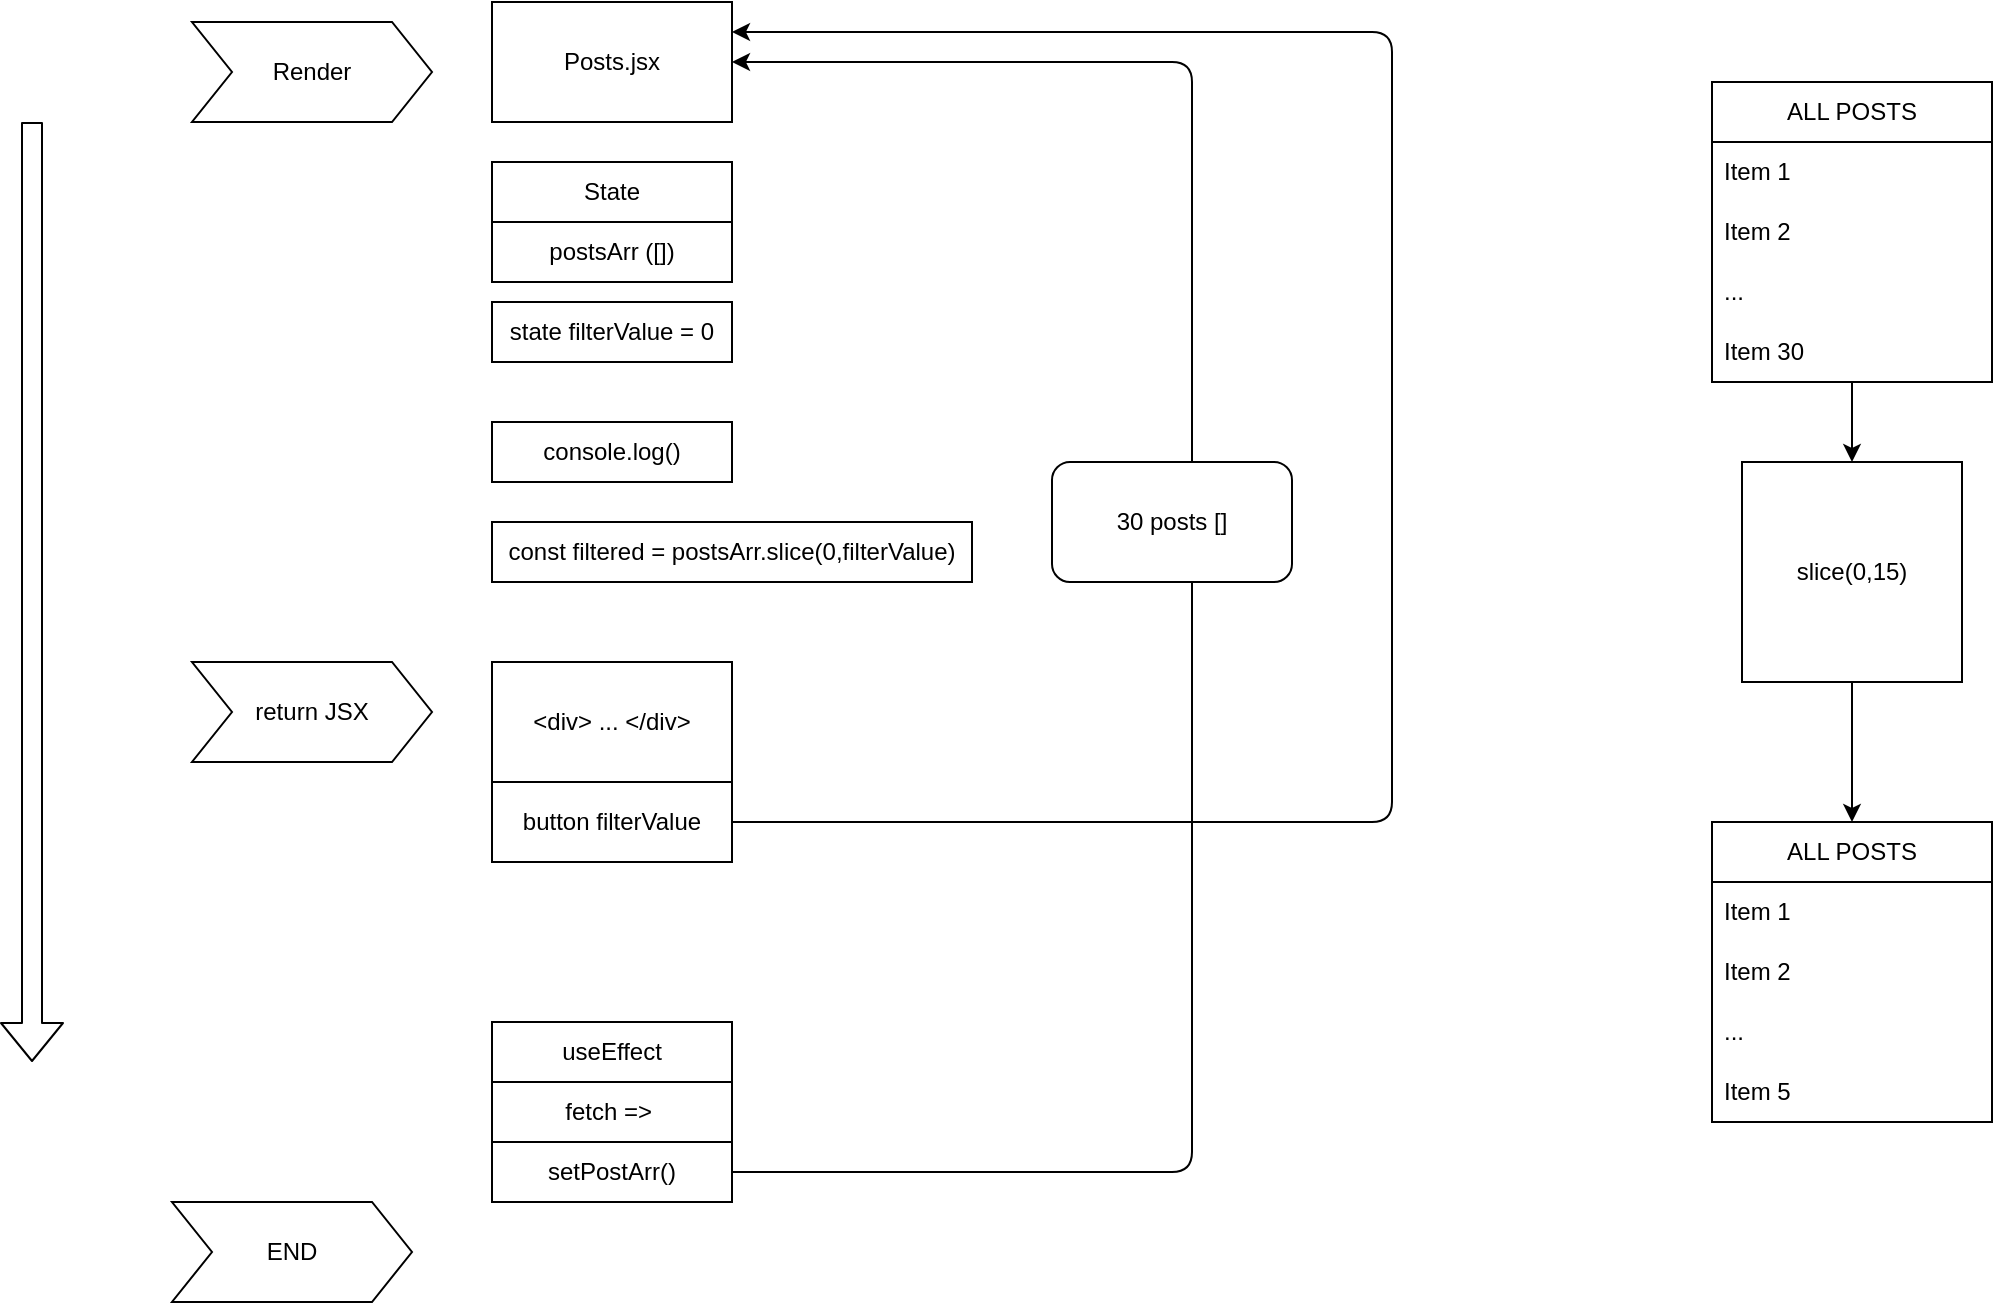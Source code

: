 <mxfile>
    <diagram id="z4OdqLOWDwVUAEZdHoRH" name="Page-1">
        <mxGraphModel dx="1045" dy="629" grid="1" gridSize="10" guides="1" tooltips="1" connect="1" arrows="1" fold="1" page="1" pageScale="1" pageWidth="850" pageHeight="1100" math="0" shadow="0">
            <root>
                <mxCell id="0"/>
                <mxCell id="1" parent="0"/>
                <mxCell id="2" value="Posts.jsx" style="rounded=0;whiteSpace=wrap;html=1;" vertex="1" parent="1">
                    <mxGeometry x="280" y="40" width="120" height="60" as="geometry"/>
                </mxCell>
                <mxCell id="13" style="edgeStyle=orthogonalEdgeStyle;html=1;entryX=1;entryY=0.5;entryDx=0;entryDy=0;exitX=1;exitY=0.5;exitDx=0;exitDy=0;" edge="1" parent="1" source="14" target="2">
                    <mxGeometry relative="1" as="geometry">
                        <Array as="points">
                            <mxPoint x="630" y="625"/>
                            <mxPoint x="630" y="70"/>
                        </Array>
                    </mxGeometry>
                </mxCell>
                <mxCell id="3" value="fetch =&amp;gt;&amp;nbsp;" style="rounded=0;whiteSpace=wrap;html=1;" vertex="1" parent="1">
                    <mxGeometry x="280" y="580" width="120" height="30" as="geometry"/>
                </mxCell>
                <mxCell id="4" value="postsArr ([])" style="rounded=0;whiteSpace=wrap;html=1;" vertex="1" parent="1">
                    <mxGeometry x="280" y="150" width="120" height="30" as="geometry"/>
                </mxCell>
                <mxCell id="6" value="Render" style="shape=step;perimeter=stepPerimeter;whiteSpace=wrap;html=1;fixedSize=1;" vertex="1" parent="1">
                    <mxGeometry x="130" y="50" width="120" height="50" as="geometry"/>
                </mxCell>
                <mxCell id="7" value="State" style="rounded=0;whiteSpace=wrap;html=1;" vertex="1" parent="1">
                    <mxGeometry x="280" y="120" width="120" height="30" as="geometry"/>
                </mxCell>
                <mxCell id="8" value="return JSX" style="shape=step;perimeter=stepPerimeter;whiteSpace=wrap;html=1;fixedSize=1;" vertex="1" parent="1">
                    <mxGeometry x="130" y="370" width="120" height="50" as="geometry"/>
                </mxCell>
                <mxCell id="9" value="&amp;lt;div&amp;gt; ... &amp;lt;/div&amp;gt;" style="rounded=0;whiteSpace=wrap;html=1;" vertex="1" parent="1">
                    <mxGeometry x="280" y="370" width="120" height="60" as="geometry"/>
                </mxCell>
                <mxCell id="10" value="END" style="shape=step;perimeter=stepPerimeter;whiteSpace=wrap;html=1;fixedSize=1;" vertex="1" parent="1">
                    <mxGeometry x="120" y="640" width="120" height="50" as="geometry"/>
                </mxCell>
                <mxCell id="12" value="useEffect" style="rounded=0;whiteSpace=wrap;html=1;" vertex="1" parent="1">
                    <mxGeometry x="280" y="550" width="120" height="30" as="geometry"/>
                </mxCell>
                <mxCell id="14" value="setPostArr()" style="rounded=0;whiteSpace=wrap;html=1;" vertex="1" parent="1">
                    <mxGeometry x="280" y="610" width="120" height="30" as="geometry"/>
                </mxCell>
                <mxCell id="15" value="" style="shape=flexArrow;endArrow=classic;html=1;" edge="1" parent="1">
                    <mxGeometry width="50" height="50" relative="1" as="geometry">
                        <mxPoint x="50" y="100" as="sourcePoint"/>
                        <mxPoint x="50" y="570" as="targetPoint"/>
                    </mxGeometry>
                </mxCell>
                <mxCell id="16" value="30 posts []" style="rounded=1;whiteSpace=wrap;html=1;" vertex="1" parent="1">
                    <mxGeometry x="560" y="270" width="120" height="60" as="geometry"/>
                </mxCell>
                <mxCell id="18" value="console.log()" style="rounded=0;whiteSpace=wrap;html=1;" vertex="1" parent="1">
                    <mxGeometry x="280" y="250" width="120" height="30" as="geometry"/>
                </mxCell>
                <mxCell id="30" style="edgeStyle=orthogonalEdgeStyle;html=1;entryX=0.5;entryY=0;entryDx=0;entryDy=0;" edge="1" parent="1" source="19" target="29">
                    <mxGeometry relative="1" as="geometry"/>
                </mxCell>
                <mxCell id="19" value="ALL POSTS" style="swimlane;fontStyle=0;childLayout=stackLayout;horizontal=1;startSize=30;horizontalStack=0;resizeParent=1;resizeParentMax=0;resizeLast=0;collapsible=1;marginBottom=0;whiteSpace=wrap;html=1;" vertex="1" parent="1">
                    <mxGeometry x="890" y="80" width="140" height="150" as="geometry"/>
                </mxCell>
                <mxCell id="20" value="Item 1" style="text;strokeColor=none;fillColor=none;align=left;verticalAlign=middle;spacingLeft=4;spacingRight=4;overflow=hidden;points=[[0,0.5],[1,0.5]];portConstraint=eastwest;rotatable=0;whiteSpace=wrap;html=1;" vertex="1" parent="19">
                    <mxGeometry y="30" width="140" height="30" as="geometry"/>
                </mxCell>
                <mxCell id="21" value="Item 2" style="text;strokeColor=none;fillColor=none;align=left;verticalAlign=middle;spacingLeft=4;spacingRight=4;overflow=hidden;points=[[0,0.5],[1,0.5]];portConstraint=eastwest;rotatable=0;whiteSpace=wrap;html=1;" vertex="1" parent="19">
                    <mxGeometry y="60" width="140" height="30" as="geometry"/>
                </mxCell>
                <mxCell id="23" value="..." style="text;strokeColor=none;fillColor=none;align=left;verticalAlign=middle;spacingLeft=4;spacingRight=4;overflow=hidden;points=[[0,0.5],[1,0.5]];portConstraint=eastwest;rotatable=0;whiteSpace=wrap;html=1;" vertex="1" parent="19">
                    <mxGeometry y="90" width="140" height="30" as="geometry"/>
                </mxCell>
                <mxCell id="22" value="Item 30" style="text;strokeColor=none;fillColor=none;align=left;verticalAlign=middle;spacingLeft=4;spacingRight=4;overflow=hidden;points=[[0,0.5],[1,0.5]];portConstraint=eastwest;rotatable=0;whiteSpace=wrap;html=1;" vertex="1" parent="19">
                    <mxGeometry y="120" width="140" height="30" as="geometry"/>
                </mxCell>
                <mxCell id="24" value="ALL POSTS" style="swimlane;fontStyle=0;childLayout=stackLayout;horizontal=1;startSize=30;horizontalStack=0;resizeParent=1;resizeParentMax=0;resizeLast=0;collapsible=1;marginBottom=0;whiteSpace=wrap;html=1;" vertex="1" parent="1">
                    <mxGeometry x="890" y="450" width="140" height="150" as="geometry"/>
                </mxCell>
                <mxCell id="25" value="Item 1" style="text;strokeColor=none;fillColor=none;align=left;verticalAlign=middle;spacingLeft=4;spacingRight=4;overflow=hidden;points=[[0,0.5],[1,0.5]];portConstraint=eastwest;rotatable=0;whiteSpace=wrap;html=1;" vertex="1" parent="24">
                    <mxGeometry y="30" width="140" height="30" as="geometry"/>
                </mxCell>
                <mxCell id="26" value="Item 2" style="text;strokeColor=none;fillColor=none;align=left;verticalAlign=middle;spacingLeft=4;spacingRight=4;overflow=hidden;points=[[0,0.5],[1,0.5]];portConstraint=eastwest;rotatable=0;whiteSpace=wrap;html=1;" vertex="1" parent="24">
                    <mxGeometry y="60" width="140" height="30" as="geometry"/>
                </mxCell>
                <mxCell id="27" value="..." style="text;strokeColor=none;fillColor=none;align=left;verticalAlign=middle;spacingLeft=4;spacingRight=4;overflow=hidden;points=[[0,0.5],[1,0.5]];portConstraint=eastwest;rotatable=0;whiteSpace=wrap;html=1;" vertex="1" parent="24">
                    <mxGeometry y="90" width="140" height="30" as="geometry"/>
                </mxCell>
                <mxCell id="28" value="Item 5" style="text;strokeColor=none;fillColor=none;align=left;verticalAlign=middle;spacingLeft=4;spacingRight=4;overflow=hidden;points=[[0,0.5],[1,0.5]];portConstraint=eastwest;rotatable=0;whiteSpace=wrap;html=1;" vertex="1" parent="24">
                    <mxGeometry y="120" width="140" height="30" as="geometry"/>
                </mxCell>
                <mxCell id="31" style="edgeStyle=orthogonalEdgeStyle;html=1;entryX=0.5;entryY=0;entryDx=0;entryDy=0;" edge="1" parent="1" source="29" target="24">
                    <mxGeometry relative="1" as="geometry"/>
                </mxCell>
                <mxCell id="29" value="slice(0,15)" style="whiteSpace=wrap;html=1;aspect=fixed;" vertex="1" parent="1">
                    <mxGeometry x="905" y="270" width="110" height="110" as="geometry"/>
                </mxCell>
                <mxCell id="32" value="const filtered = postsArr.slice(0,filterValue)" style="rounded=0;whiteSpace=wrap;html=1;" vertex="1" parent="1">
                    <mxGeometry x="280" y="300" width="240" height="30" as="geometry"/>
                </mxCell>
                <mxCell id="33" value="state filterValue = 0" style="rounded=0;whiteSpace=wrap;html=1;" vertex="1" parent="1">
                    <mxGeometry x="280" y="190" width="120" height="30" as="geometry"/>
                </mxCell>
                <mxCell id="36" style="edgeStyle=orthogonalEdgeStyle;html=1;entryX=1;entryY=0.25;entryDx=0;entryDy=0;" edge="1" parent="1" source="35" target="2">
                    <mxGeometry relative="1" as="geometry">
                        <Array as="points">
                            <mxPoint x="730" y="450"/>
                            <mxPoint x="730" y="55"/>
                        </Array>
                    </mxGeometry>
                </mxCell>
                <mxCell id="35" value="button filterValue" style="rounded=0;whiteSpace=wrap;html=1;" vertex="1" parent="1">
                    <mxGeometry x="280" y="430" width="120" height="40" as="geometry"/>
                </mxCell>
            </root>
        </mxGraphModel>
    </diagram>
</mxfile>